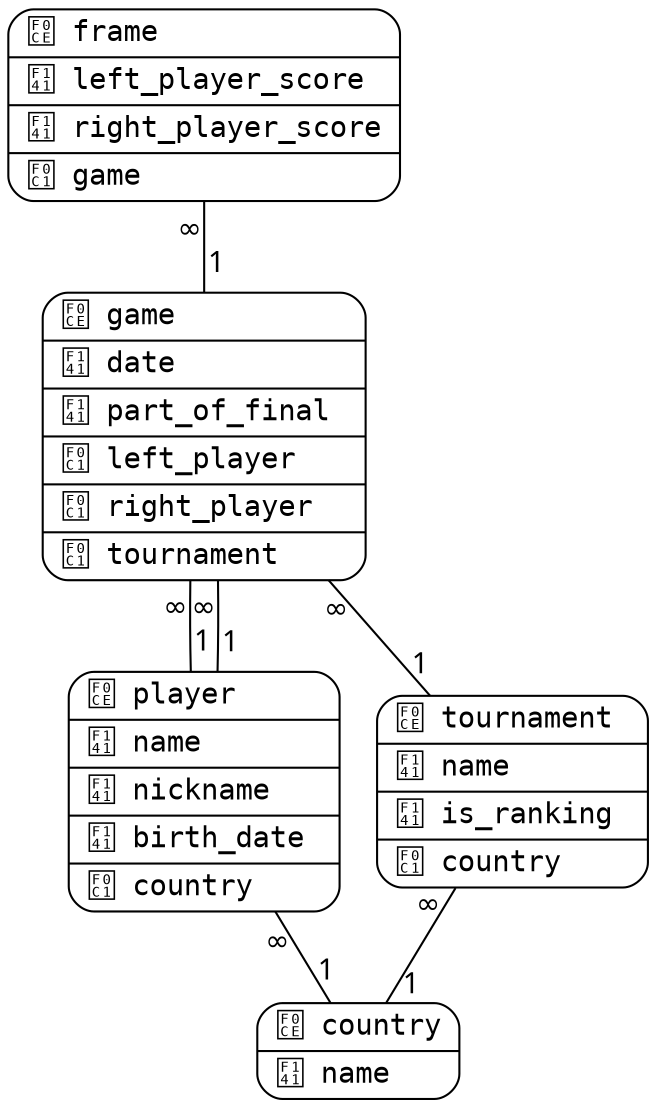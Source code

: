 digraph DB {
    graph [ranksep=0.6]
    node [shape=record fontname=monospace style=rounded]
    edge [
        arrowhead=none arrowtail=none headlabel=1 taillabel=∞ fontname=sans
        labeldistance=1.5
    ]

    player [label="{ player \l
        | name \l
        | nickname \l
        | birth_date \l
        | country \l
    }"]

    country [label="{  country\l
        | name \l
    }"]

    tournament [label="{ tournament \l
        | name \l
        | is_ranking \l
        | country \l
    }"]

    game [label="{ game\l
        | date \l
        | part_of_final \l
        | left_player \l
        | right_player \l
        | tournament \l
    }"]

    frame [label="{ frame\l
        | left_player_score\l
        | right_player_score\l
        | game \l
    }"]

    player -> country
    tournament -> country
    game -> player
    game -> player
    game -> tournament
    frame -> game
}
